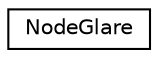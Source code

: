 digraph G
{
  edge [fontname="Helvetica",fontsize="10",labelfontname="Helvetica",labelfontsize="10"];
  node [fontname="Helvetica",fontsize="10",shape=record];
  rankdir=LR;
  Node1 [label="NodeGlare",height=0.2,width=0.4,color="black", fillcolor="white", style="filled",URL="$d6/d4f/structNodeGlare.html"];
}
